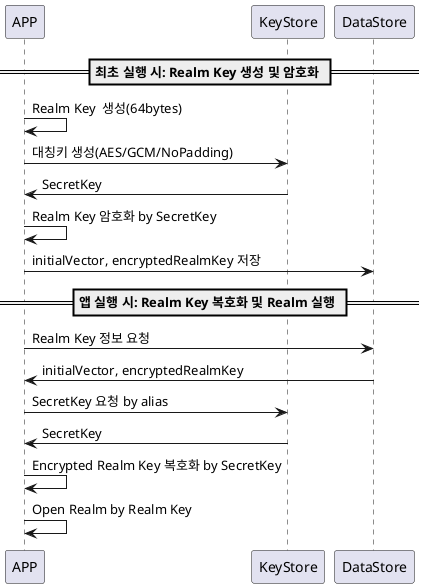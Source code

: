@startuml
'https://plantuml.com/sequence-diagram

== 최초 실행 시: Realm Key 생성 및 암호화 ==
APP -> APP: Realm Key  생성(64bytes)
APP -> KeyStore: 대칭키 생성(AES/GCM/NoPadding)
KeyStore -> APP: SecretKey
APP -> APP: Realm Key 암호화 by SecretKey
APP -> DataStore: initialVector, encryptedRealmKey 저장

== 앱 실행 시: Realm Key 복호화 및 Realm 실행 ==
APP -> DataStore: Realm Key 정보 요청
DataStore -> APP: initialVector, encryptedRealmKey
APP -> KeyStore: SecretKey 요청 by alias
KeyStore -> APP: SecretKey
APP -> APP: Encrypted Realm Key 복호화 by SecretKey
APP -> APP: Open Realm by Realm Key

@enduml